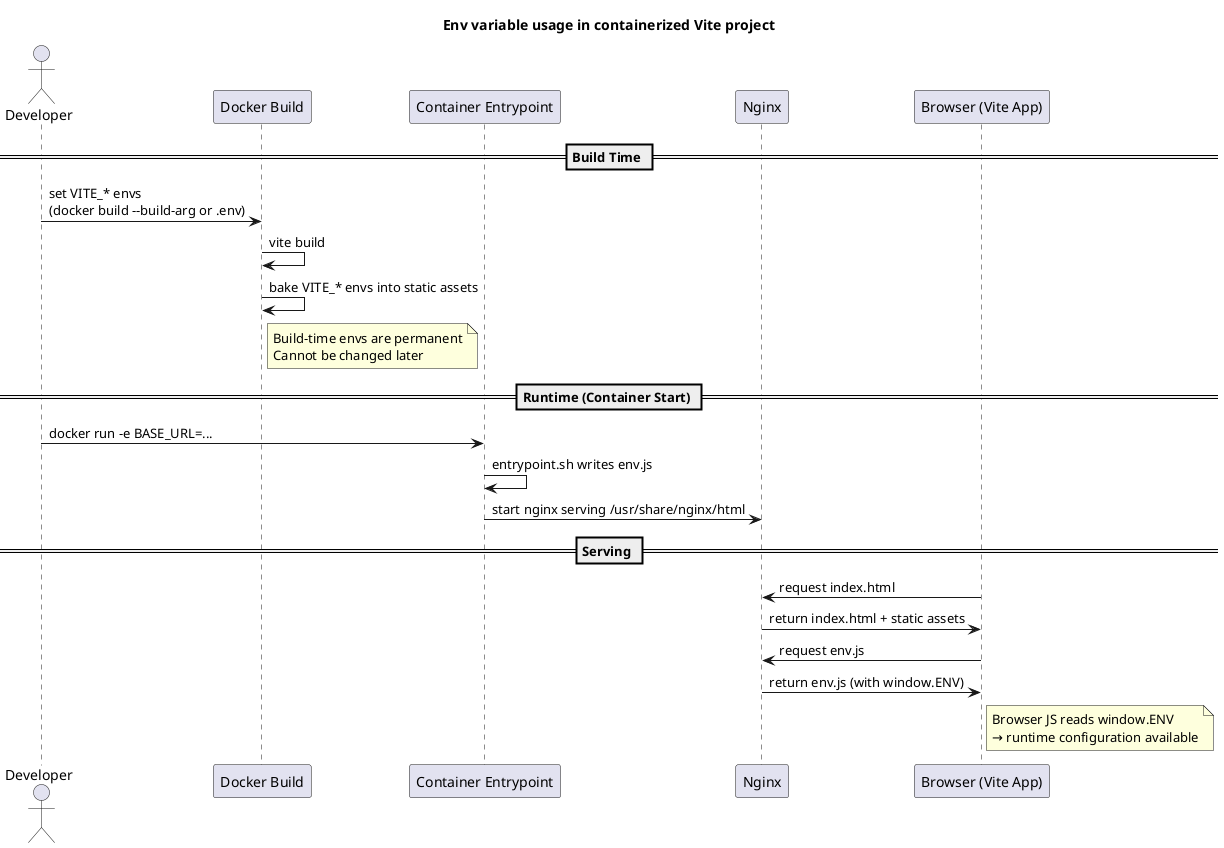 @startuml env
title Env variable usage in containerized Vite project

actor Developer
participant "Docker Build" as Build
participant "Container Entrypoint" as Entrypoint
participant "Nginx" as Nginx
participant "Browser (Vite App)" as Browser

== Build Time ==
Developer -> Build: set VITE_* envs\n(docker build --build-arg or .env)
Build -> Build: vite build
Build -> Build: bake VITE_* envs into static assets
note right of Build
  Build-time envs are permanent
  Cannot be changed later
end note

== Runtime (Container Start) ==
Developer -> Entrypoint: docker run -e BASE_URL=...
Entrypoint -> Entrypoint: entrypoint.sh writes env.js
Entrypoint -> Nginx: start nginx serving /usr/share/nginx/html

== Serving ==
Browser -> Nginx: request index.html
Nginx -> Browser: return index.html + static assets
Browser -> Nginx: request env.js
Nginx -> Browser: return env.js (with window.ENV)

note right of Browser
  Browser JS reads window.ENV
  → runtime configuration available
end note


@enduml
